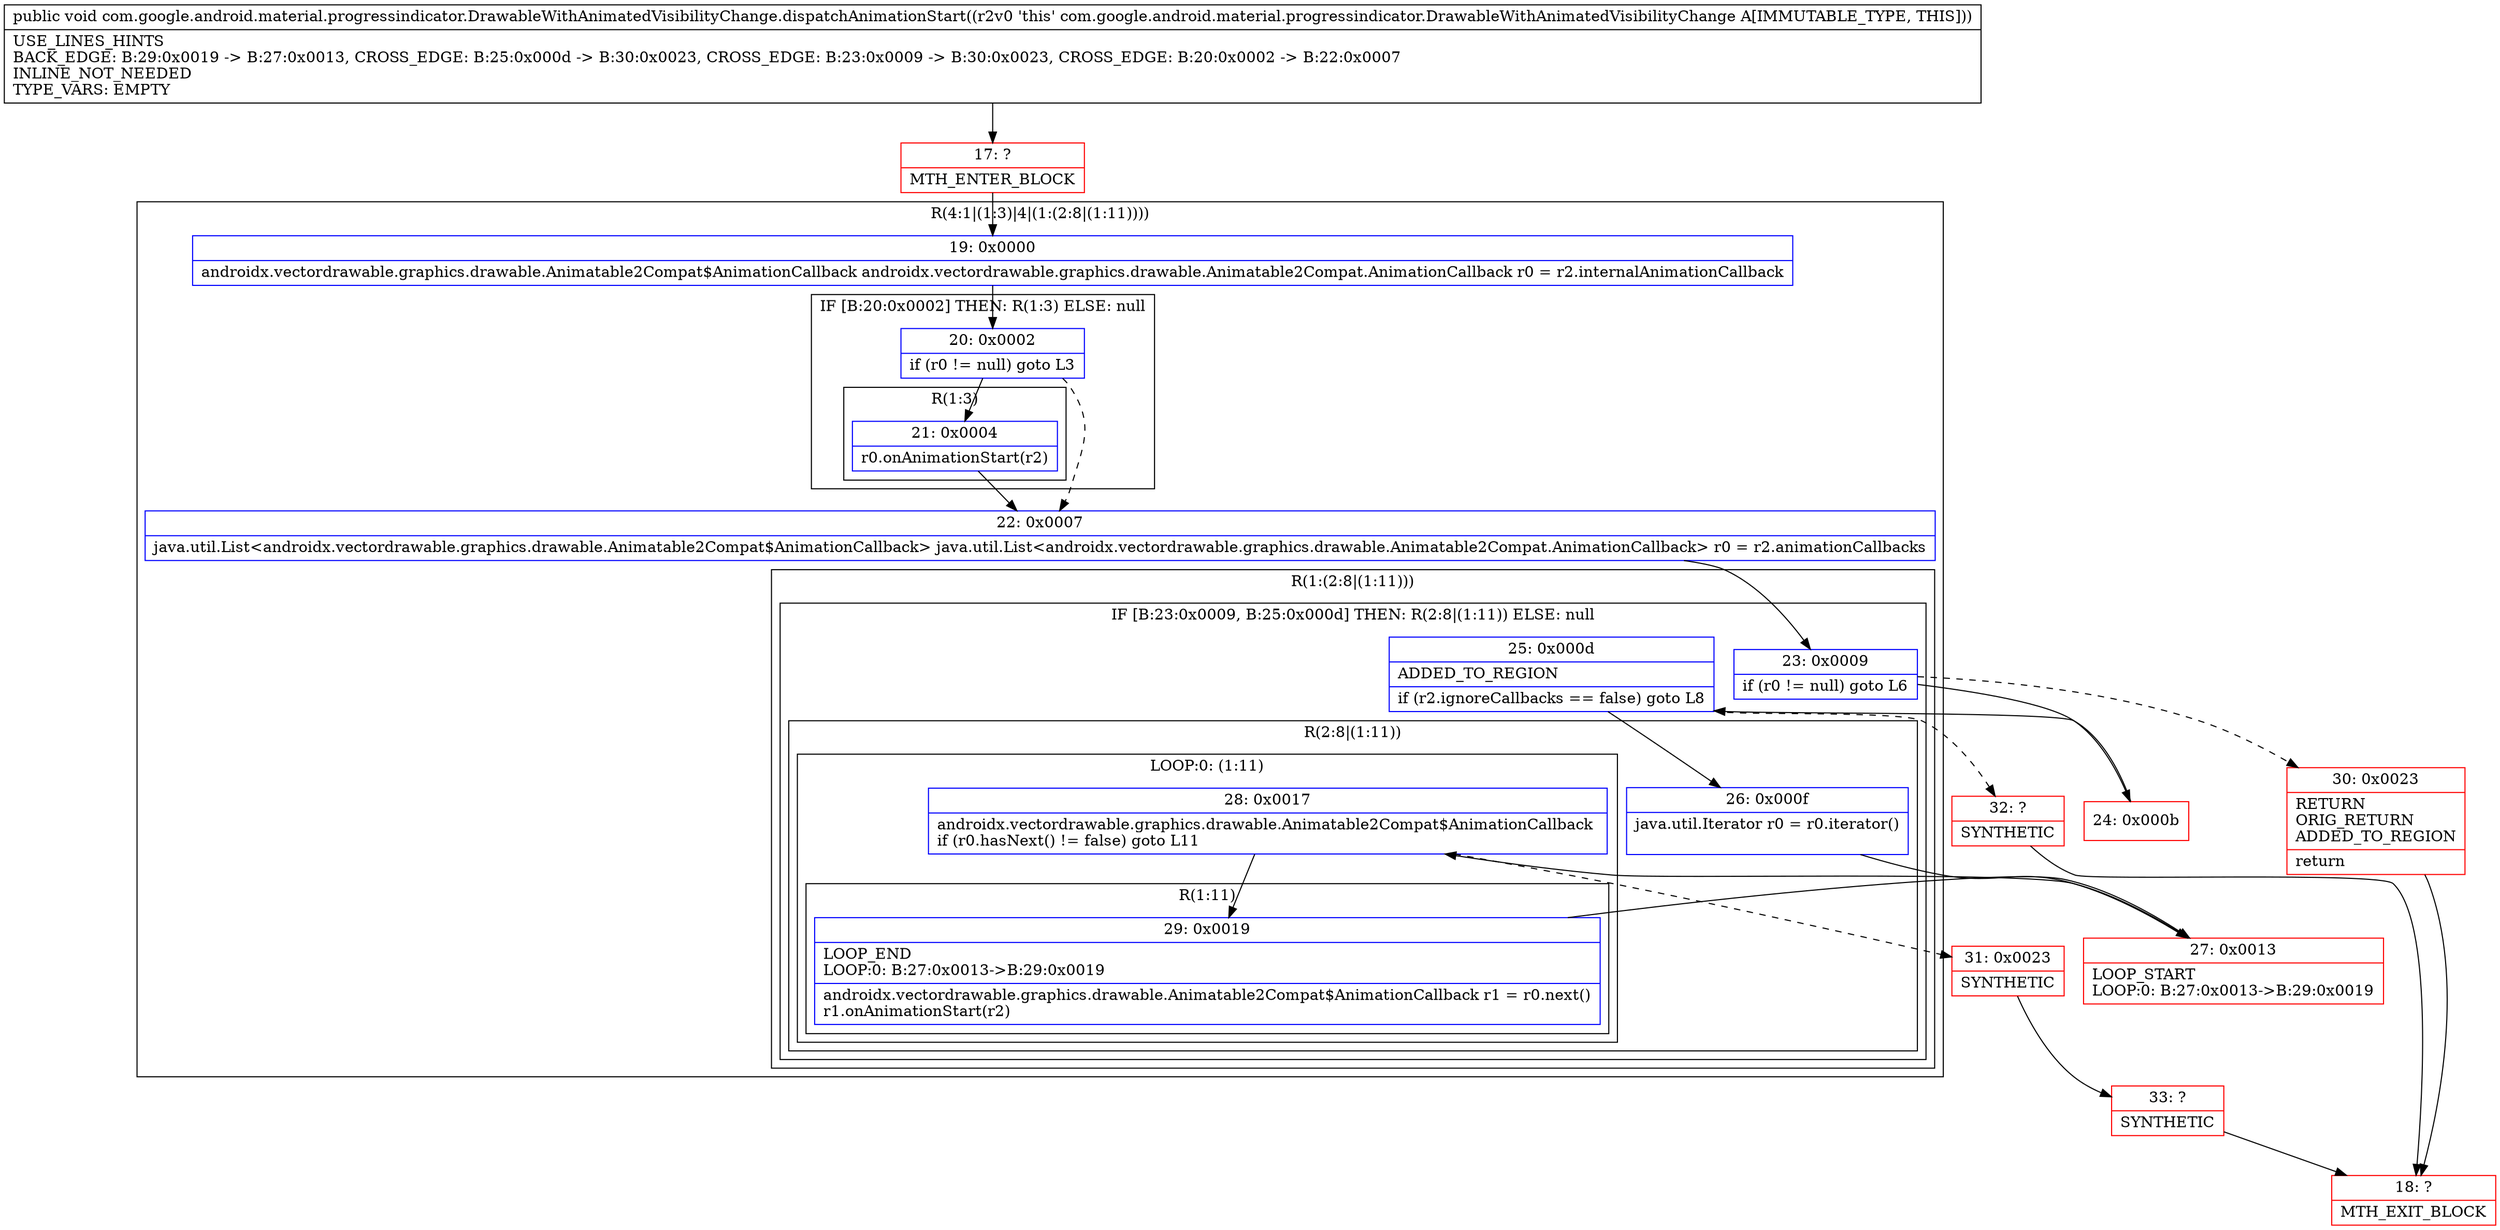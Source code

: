 digraph "CFG forcom.google.android.material.progressindicator.DrawableWithAnimatedVisibilityChange.dispatchAnimationStart()V" {
subgraph cluster_Region_1110587842 {
label = "R(4:1|(1:3)|4|(1:(2:8|(1:11))))";
node [shape=record,color=blue];
Node_19 [shape=record,label="{19\:\ 0x0000|androidx.vectordrawable.graphics.drawable.Animatable2Compat$AnimationCallback androidx.vectordrawable.graphics.drawable.Animatable2Compat.AnimationCallback r0 = r2.internalAnimationCallback\l}"];
subgraph cluster_IfRegion_955727664 {
label = "IF [B:20:0x0002] THEN: R(1:3) ELSE: null";
node [shape=record,color=blue];
Node_20 [shape=record,label="{20\:\ 0x0002|if (r0 != null) goto L3\l}"];
subgraph cluster_Region_381413840 {
label = "R(1:3)";
node [shape=record,color=blue];
Node_21 [shape=record,label="{21\:\ 0x0004|r0.onAnimationStart(r2)\l}"];
}
}
Node_22 [shape=record,label="{22\:\ 0x0007|java.util.List\<androidx.vectordrawable.graphics.drawable.Animatable2Compat$AnimationCallback\> java.util.List\<androidx.vectordrawable.graphics.drawable.Animatable2Compat.AnimationCallback\> r0 = r2.animationCallbacks\l}"];
subgraph cluster_Region_1714529563 {
label = "R(1:(2:8|(1:11)))";
node [shape=record,color=blue];
subgraph cluster_IfRegion_284927253 {
label = "IF [B:23:0x0009, B:25:0x000d] THEN: R(2:8|(1:11)) ELSE: null";
node [shape=record,color=blue];
Node_23 [shape=record,label="{23\:\ 0x0009|if (r0 != null) goto L6\l}"];
Node_25 [shape=record,label="{25\:\ 0x000d|ADDED_TO_REGION\l|if (r2.ignoreCallbacks == false) goto L8\l}"];
subgraph cluster_Region_1129603809 {
label = "R(2:8|(1:11))";
node [shape=record,color=blue];
Node_26 [shape=record,label="{26\:\ 0x000f|java.util.Iterator r0 = r0.iterator()\l\l}"];
subgraph cluster_LoopRegion_1584436293 {
label = "LOOP:0: (1:11)";
node [shape=record,color=blue];
Node_28 [shape=record,label="{28\:\ 0x0017|androidx.vectordrawable.graphics.drawable.Animatable2Compat$AnimationCallback \lif (r0.hasNext() != false) goto L11\l}"];
subgraph cluster_Region_1885117670 {
label = "R(1:11)";
node [shape=record,color=blue];
Node_29 [shape=record,label="{29\:\ 0x0019|LOOP_END\lLOOP:0: B:27:0x0013\-\>B:29:0x0019\l|androidx.vectordrawable.graphics.drawable.Animatable2Compat$AnimationCallback r1 = r0.next()\lr1.onAnimationStart(r2)\l}"];
}
}
}
}
}
}
Node_17 [shape=record,color=red,label="{17\:\ ?|MTH_ENTER_BLOCK\l}"];
Node_24 [shape=record,color=red,label="{24\:\ 0x000b}"];
Node_27 [shape=record,color=red,label="{27\:\ 0x0013|LOOP_START\lLOOP:0: B:27:0x0013\-\>B:29:0x0019\l}"];
Node_31 [shape=record,color=red,label="{31\:\ 0x0023|SYNTHETIC\l}"];
Node_33 [shape=record,color=red,label="{33\:\ ?|SYNTHETIC\l}"];
Node_18 [shape=record,color=red,label="{18\:\ ?|MTH_EXIT_BLOCK\l}"];
Node_32 [shape=record,color=red,label="{32\:\ ?|SYNTHETIC\l}"];
Node_30 [shape=record,color=red,label="{30\:\ 0x0023|RETURN\lORIG_RETURN\lADDED_TO_REGION\l|return\l}"];
MethodNode[shape=record,label="{public void com.google.android.material.progressindicator.DrawableWithAnimatedVisibilityChange.dispatchAnimationStart((r2v0 'this' com.google.android.material.progressindicator.DrawableWithAnimatedVisibilityChange A[IMMUTABLE_TYPE, THIS]))  | USE_LINES_HINTS\lBACK_EDGE: B:29:0x0019 \-\> B:27:0x0013, CROSS_EDGE: B:25:0x000d \-\> B:30:0x0023, CROSS_EDGE: B:23:0x0009 \-\> B:30:0x0023, CROSS_EDGE: B:20:0x0002 \-\> B:22:0x0007\lINLINE_NOT_NEEDED\lTYPE_VARS: EMPTY\l}"];
MethodNode -> Node_17;Node_19 -> Node_20;
Node_20 -> Node_21;
Node_20 -> Node_22[style=dashed];
Node_21 -> Node_22;
Node_22 -> Node_23;
Node_23 -> Node_24;
Node_23 -> Node_30[style=dashed];
Node_25 -> Node_26;
Node_25 -> Node_32[style=dashed];
Node_26 -> Node_27;
Node_28 -> Node_29;
Node_28 -> Node_31[style=dashed];
Node_29 -> Node_27;
Node_17 -> Node_19;
Node_24 -> Node_25;
Node_27 -> Node_28;
Node_31 -> Node_33;
Node_33 -> Node_18;
Node_32 -> Node_18;
Node_30 -> Node_18;
}

